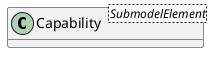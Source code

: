 @startuml
skinparam classAttributeIconSize 0
hide methods

class Capability<SubmodelElement> {
}
@enduml